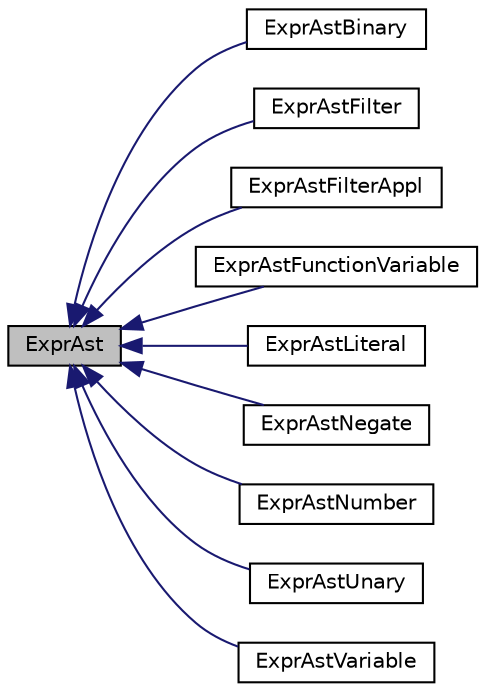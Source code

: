 digraph "ExprAst"
{
 // INTERACTIVE_SVG=YES
 // LATEX_PDF_SIZE
  edge [fontname="Helvetica",fontsize="10",labelfontname="Helvetica",labelfontsize="10"];
  node [fontname="Helvetica",fontsize="10",shape=record];
  rankdir="LR";
  Node1 [label="ExprAst",height=0.2,width=0.4,color="black", fillcolor="grey75", style="filled", fontcolor="black",tooltip="Base class for all nodes in the abstract syntax tree of an expression."];
  Node1 -> Node2 [dir="back",color="midnightblue",fontsize="10",style="solid",fontname="Helvetica"];
  Node2 [label="ExprAstBinary",height=0.2,width=0.4,color="black", fillcolor="white", style="filled",URL="$dc/d11/class_expr_ast_binary.html",tooltip="Class representing a binary operator in the AST"];
  Node1 -> Node3 [dir="back",color="midnightblue",fontsize="10",style="solid",fontname="Helvetica"];
  Node3 [label="ExprAstFilter",height=0.2,width=0.4,color="black", fillcolor="white", style="filled",URL="$d4/d32/class_expr_ast_filter.html",tooltip="Class representing a filter in the AST"];
  Node1 -> Node4 [dir="back",color="midnightblue",fontsize="10",style="solid",fontname="Helvetica"];
  Node4 [label="ExprAstFilterAppl",height=0.2,width=0.4,color="black", fillcolor="white", style="filled",URL="$d3/dce/class_expr_ast_filter_appl.html",tooltip="Class representing a filter applied to an expression in the AST"];
  Node1 -> Node5 [dir="back",color="midnightblue",fontsize="10",style="solid",fontname="Helvetica"];
  Node5 [label="ExprAstFunctionVariable",height=0.2,width=0.4,color="black", fillcolor="white", style="filled",URL="$d1/da7/class_expr_ast_function_variable.html",tooltip=" "];
  Node1 -> Node6 [dir="back",color="midnightblue",fontsize="10",style="solid",fontname="Helvetica"];
  Node6 [label="ExprAstLiteral",height=0.2,width=0.4,color="black", fillcolor="white", style="filled",URL="$d0/d31/class_expr_ast_literal.html",tooltip="Class representing a string literal in the AST"];
  Node1 -> Node7 [dir="back",color="midnightblue",fontsize="10",style="solid",fontname="Helvetica"];
  Node7 [label="ExprAstNegate",height=0.2,width=0.4,color="black", fillcolor="white", style="filled",URL="$d5/d4c/class_expr_ast_negate.html",tooltip="Class representing a negation (not) operator in the AST"];
  Node1 -> Node8 [dir="back",color="midnightblue",fontsize="10",style="solid",fontname="Helvetica"];
  Node8 [label="ExprAstNumber",height=0.2,width=0.4,color="black", fillcolor="white", style="filled",URL="$de/d0a/class_expr_ast_number.html",tooltip="Class representing a number in the AST"];
  Node1 -> Node9 [dir="back",color="midnightblue",fontsize="10",style="solid",fontname="Helvetica"];
  Node9 [label="ExprAstUnary",height=0.2,width=0.4,color="black", fillcolor="white", style="filled",URL="$dc/db5/class_expr_ast_unary.html",tooltip=" "];
  Node1 -> Node10 [dir="back",color="midnightblue",fontsize="10",style="solid",fontname="Helvetica"];
  Node10 [label="ExprAstVariable",height=0.2,width=0.4,color="black", fillcolor="white", style="filled",URL="$de/dc0/class_expr_ast_variable.html",tooltip="Class representing a variable in the AST"];
}
